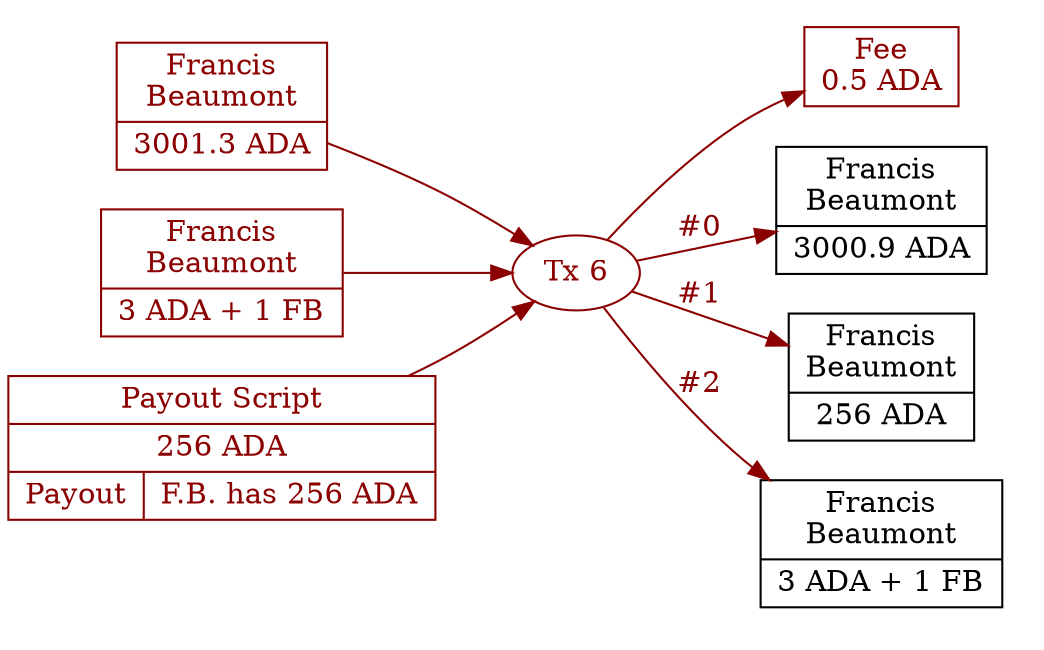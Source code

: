 digraph EscrowUtxos {


rankdir=LR

node [shape=record]


subgraph cluster_4 {

peripheries=0

Tx4_0 [label="Francis\nBeaumont|3001.3 ADA" color=darkred fontcolor=darkred]

Tx4_2 [label="Francis\nBeaumont|3 ADA + 1 FB" color=darkred fontcolor=darkred]

}


Tx5_2 [label="Payout Script|256 ADA|{Payout|F.B. has 256 ADA}" color=darkred fontcolor=darkred]


Tx6 [shape=oval label="Tx 6" color=darkred fontcolor=darkred]

Tx4_0 -> Tx6 [color=darkred fontcolor=darkred]

Tx4_2 -> Tx6 [color=darkred fontcolor=darkred]

Tx5_2 -> Tx6 [color=darkred fontcolor=darkred]


Tx6_Fee [label="Fee\n0.5 ADA" color=darkred fontcolor=darkred]

Tx6 -> Tx6_Fee [color=darkred fontcolor=darkred]


  subgraph cluster_6 {

  peripheries=0

  Tx6_0 [label="Francis\nBeaumont|3000.9 ADA" color=black fontcolor=black]

  Tx6_1 [label="Francis\nBeaumont|256 ADA" color=black fontcolor=black]

  Tx6_2 [label="Francis\nBeaumont|3 ADA + 1 FB" color=black fontcolor=black]

  }

Tx6 -> Tx6_0 [label="#0" color=darkred fontcolor=darkred]

Tx6 -> Tx6_1 [label="#1" color=darkred fontcolor=darkred]

Tx6 -> Tx6_2 [label="#2" color=darkred fontcolor=darkred]


}
